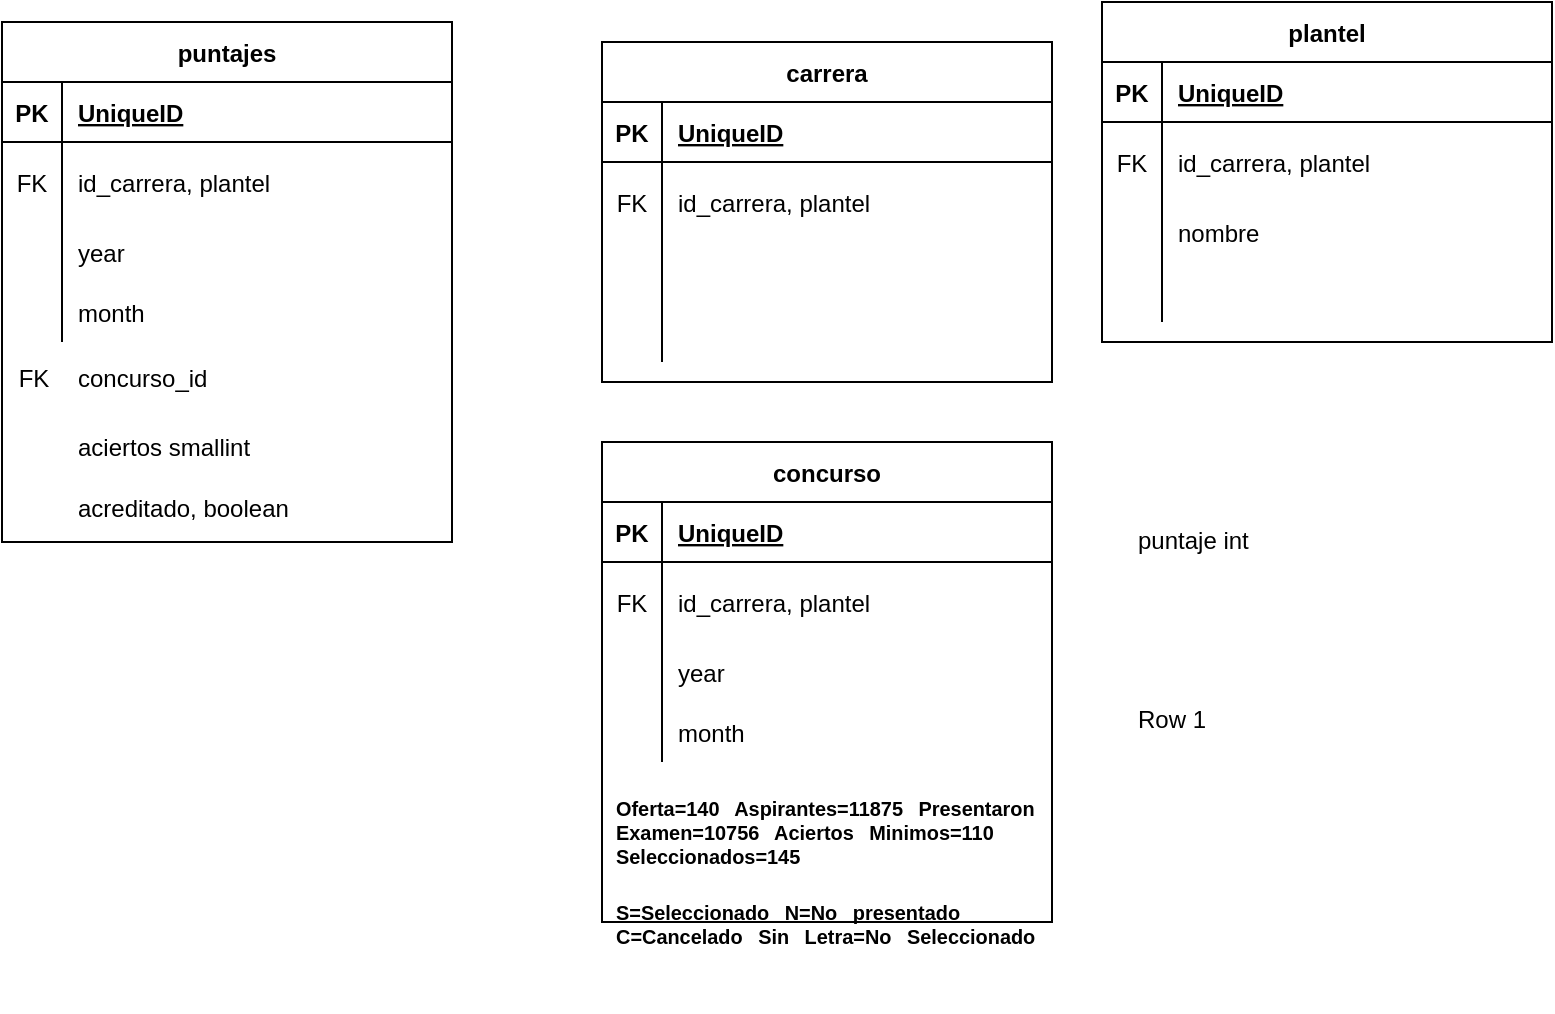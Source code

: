 <mxfile version="13.4.2" type="device"><diagram id="R2lEEEUBdFMjLlhIrx00" name="Page-1"><mxGraphModel dx="1038" dy="575" grid="1" gridSize="10" guides="1" tooltips="1" connect="1" arrows="1" fold="1" page="1" pageScale="1" pageWidth="850" pageHeight="1100" math="0" shadow="0" extFonts="Permanent Marker^https://fonts.googleapis.com/css?family=Permanent+Marker"><root><mxCell id="0"/><mxCell id="1" parent="0"/><mxCell id="YOVDLiEs4B7sDENyAZF0-40" value="" style="shape=partialRectangle;collapsible=0;dropTarget=0;pointerEvents=0;fillColor=none;top=0;left=0;bottom=0;right=0;points=[[0,0.5],[1,0.5]];portConstraint=eastwest;" parent="1" vertex="1"><mxGeometry x="620" y="637.96" width="180" height="40" as="geometry"/></mxCell><mxCell id="YOVDLiEs4B7sDENyAZF0-41" value="" style="shape=partialRectangle;connectable=0;fillColor=none;top=0;left=0;bottom=0;right=0;editable=1;overflow=hidden;" parent="YOVDLiEs4B7sDENyAZF0-40" vertex="1"><mxGeometry width="30" height="40" as="geometry"/></mxCell><mxCell id="YOVDLiEs4B7sDENyAZF0-42" value="Row 1" style="shape=partialRectangle;connectable=0;fillColor=none;top=0;left=0;bottom=0;right=0;align=left;spacingLeft=6;overflow=hidden;" parent="YOVDLiEs4B7sDENyAZF0-40" vertex="1"><mxGeometry x="30" width="150" height="40" as="geometry"/></mxCell><mxCell id="YOVDLiEs4B7sDENyAZF0-44" value="puntaje int" style="shape=partialRectangle;connectable=0;fillColor=none;top=0;left=0;bottom=0;right=0;align=left;spacingLeft=6;overflow=hidden;" parent="1" vertex="1"><mxGeometry x="650" y="549.999" width="187.5" height="37.391" as="geometry"/></mxCell><mxCell id="YOVDLiEs4B7sDENyAZF0-65" value="" style="group" parent="1" vertex="1" connectable="0"><mxGeometry x="90" y="310" width="225" height="260" as="geometry"/></mxCell><mxCell id="YOVDLiEs4B7sDENyAZF0-43" value="" style="shape=partialRectangle;connectable=0;fillColor=none;top=0;left=0;bottom=0;right=0;editable=1;overflow=hidden;" parent="YOVDLiEs4B7sDENyAZF0-65" vertex="1"><mxGeometry y="183.633" width="37.5" height="32.406" as="geometry"/></mxCell><mxCell id="YOVDLiEs4B7sDENyAZF0-48" value="" style="shape=partialRectangle;connectable=0;fillColor=none;top=0;left=0;bottom=0;right=0;editable=1;overflow=hidden;" parent="YOVDLiEs4B7sDENyAZF0-65" vertex="1"><mxGeometry y="183.629" width="30" height="34.667" as="geometry"/></mxCell><mxCell id="YOVDLiEs4B7sDENyAZF0-49" value="aciertos smallint" style="shape=partialRectangle;connectable=0;fillColor=none;top=0;left=0;bottom=0;right=0;align=left;spacingLeft=6;overflow=hidden;" parent="YOVDLiEs4B7sDENyAZF0-65" vertex="1"><mxGeometry x="30" y="194.669" width="195" height="34.667" as="geometry"/></mxCell><mxCell id="YOVDLiEs4B7sDENyAZF0-50" value="" style="shape=partialRectangle;connectable=0;fillColor=none;top=0;left=0;bottom=0;right=0;editable=1;overflow=hidden;" parent="YOVDLiEs4B7sDENyAZF0-65" vertex="1"><mxGeometry y="216.043" width="30" height="34.667" as="geometry"/></mxCell><mxCell id="YOVDLiEs4B7sDENyAZF0-51" value="acreditado, boolean" style="shape=partialRectangle;connectable=0;fillColor=none;top=0;left=0;bottom=0;right=0;align=left;spacingLeft=6;overflow=hidden;" parent="YOVDLiEs4B7sDENyAZF0-65" vertex="1"><mxGeometry x="30" y="225.333" width="195" height="34.667" as="geometry"/></mxCell><object label="puntajes" id="YOVDLiEs4B7sDENyAZF0-22"><mxCell style="shape=table;startSize=30;container=1;collapsible=1;childLayout=tableLayout;fixedRows=1;rowLines=0;fontStyle=1;align=center;resizeLast=1;" parent="YOVDLiEs4B7sDENyAZF0-65" vertex="1"><mxGeometry width="225" height="260" as="geometry"/></mxCell></object><mxCell id="YOVDLiEs4B7sDENyAZF0-23" value="" style="shape=partialRectangle;collapsible=0;dropTarget=0;pointerEvents=0;fillColor=none;top=0;left=0;bottom=1;right=0;points=[[0,0.5],[1,0.5]];portConstraint=eastwest;" parent="YOVDLiEs4B7sDENyAZF0-22" vertex="1"><mxGeometry y="30" width="225" height="30" as="geometry"/></mxCell><mxCell id="YOVDLiEs4B7sDENyAZF0-24" value="PK" style="shape=partialRectangle;connectable=0;fillColor=none;top=0;left=0;bottom=0;right=0;fontStyle=1;overflow=hidden;" parent="YOVDLiEs4B7sDENyAZF0-23" vertex="1"><mxGeometry width="30" height="30" as="geometry"/></mxCell><mxCell id="YOVDLiEs4B7sDENyAZF0-25" value="UniqueID" style="shape=partialRectangle;connectable=0;fillColor=none;top=0;left=0;bottom=0;right=0;align=left;spacingLeft=6;fontStyle=5;overflow=hidden;" parent="YOVDLiEs4B7sDENyAZF0-23" vertex="1"><mxGeometry x="30" width="195" height="30" as="geometry"/></mxCell><mxCell id="YOVDLiEs4B7sDENyAZF0-26" value="" style="shape=partialRectangle;collapsible=0;dropTarget=0;pointerEvents=0;fillColor=none;top=0;left=0;bottom=0;right=0;points=[[0,0.5],[1,0.5]];portConstraint=eastwest;" parent="YOVDLiEs4B7sDENyAZF0-22" vertex="1"><mxGeometry y="60" width="225" height="40" as="geometry"/></mxCell><mxCell id="YOVDLiEs4B7sDENyAZF0-27" value="FK" style="shape=partialRectangle;connectable=0;fillColor=none;top=0;left=0;bottom=0;right=0;editable=1;overflow=hidden;" parent="YOVDLiEs4B7sDENyAZF0-26" vertex="1"><mxGeometry width="30" height="40" as="geometry"/></mxCell><mxCell id="YOVDLiEs4B7sDENyAZF0-28" value="id_carrera, plantel" style="shape=partialRectangle;connectable=0;fillColor=none;top=0;left=0;bottom=0;right=0;align=left;spacingLeft=6;overflow=hidden;" parent="YOVDLiEs4B7sDENyAZF0-26" vertex="1"><mxGeometry x="30" width="195" height="40" as="geometry"/></mxCell><mxCell id="YOVDLiEs4B7sDENyAZF0-29" value="" style="shape=partialRectangle;collapsible=0;dropTarget=0;pointerEvents=0;fillColor=none;top=0;left=0;bottom=0;right=0;points=[[0,0.5],[1,0.5]];portConstraint=eastwest;" parent="YOVDLiEs4B7sDENyAZF0-22" vertex="1"><mxGeometry y="100" width="225" height="30" as="geometry"/></mxCell><mxCell id="YOVDLiEs4B7sDENyAZF0-30" value="" style="shape=partialRectangle;connectable=0;fillColor=none;top=0;left=0;bottom=0;right=0;editable=1;overflow=hidden;" parent="YOVDLiEs4B7sDENyAZF0-29" vertex="1"><mxGeometry width="30" height="30" as="geometry"/></mxCell><mxCell id="YOVDLiEs4B7sDENyAZF0-31" value="year" style="shape=partialRectangle;connectable=0;fillColor=none;top=0;left=0;bottom=0;right=0;align=left;spacingLeft=6;overflow=hidden;" parent="YOVDLiEs4B7sDENyAZF0-29" vertex="1"><mxGeometry x="30" width="195" height="30" as="geometry"/></mxCell><mxCell id="YOVDLiEs4B7sDENyAZF0-32" value="" style="shape=partialRectangle;collapsible=0;dropTarget=0;pointerEvents=0;fillColor=none;top=0;left=0;bottom=0;right=0;points=[[0,0.5],[1,0.5]];portConstraint=eastwest;" parent="YOVDLiEs4B7sDENyAZF0-22" vertex="1"><mxGeometry y="130" width="225" height="30" as="geometry"/></mxCell><mxCell id="YOVDLiEs4B7sDENyAZF0-33" value="" style="shape=partialRectangle;connectable=0;fillColor=none;top=0;left=0;bottom=0;right=0;editable=1;overflow=hidden;" parent="YOVDLiEs4B7sDENyAZF0-32" vertex="1"><mxGeometry width="30" height="30" as="geometry"/></mxCell><mxCell id="YOVDLiEs4B7sDENyAZF0-34" value="month" style="shape=partialRectangle;connectable=0;fillColor=none;top=0;left=0;bottom=0;right=0;align=left;spacingLeft=6;overflow=hidden;" parent="YOVDLiEs4B7sDENyAZF0-32" vertex="1"><mxGeometry x="30" width="195" height="30" as="geometry"/></mxCell><mxCell id="YOVDLiEs4B7sDENyAZF0-79" value="FK" style="shape=partialRectangle;connectable=0;fillColor=none;top=0;left=0;bottom=0;right=0;editable=1;overflow=hidden;" parent="YOVDLiEs4B7sDENyAZF0-65" vertex="1"><mxGeometry x="1" y="159.999" width="30" height="34.667" as="geometry"/></mxCell><mxCell id="YOVDLiEs4B7sDENyAZF0-80" value="concurso_id" style="shape=partialRectangle;connectable=0;fillColor=none;top=0;left=0;bottom=0;right=0;align=left;spacingLeft=6;overflow=hidden;" parent="YOVDLiEs4B7sDENyAZF0-65" vertex="1"><mxGeometry x="30" y="159.999" width="195" height="34.667" as="geometry"/></mxCell><mxCell id="YOVDLiEs4B7sDENyAZF0-83" value="&lt;span class=&quot;list-group-item list-group-item-info&quot;&gt;&#xA;&lt;h5 style=&quot;word-spacing: 0.5em&quot;&gt;Oferta=140 Aspirantes=11875   Presentaron Examen=10756   Aciertos Minimos=110  Seleccionados=145&lt;/h5&gt; &lt;h5 style=&quot;word-spacing: 0.5em&quot;&gt;S=Seleccionado N=No presentado C=Cancelado Sin Letra=No Seleccionado&#xA;&lt;/h5&gt;&#xA;&lt;/span&gt;" style="text;whiteSpace=wrap;html=1;" parent="1" vertex="1"><mxGeometry x="395" y="660" width="220" height="120" as="geometry"/></mxCell><object label="carrera" id="YOVDLiEs4B7sDENyAZF0-52"><mxCell style="shape=table;startSize=30;container=1;collapsible=1;childLayout=tableLayout;fixedRows=1;rowLines=0;fontStyle=1;align=center;resizeLast=1;" parent="1" vertex="1"><mxGeometry x="390" y="320" width="225" height="170" as="geometry"/></mxCell></object><mxCell id="YOVDLiEs4B7sDENyAZF0-53" value="" style="shape=partialRectangle;collapsible=0;dropTarget=0;pointerEvents=0;fillColor=none;top=0;left=0;bottom=1;right=0;points=[[0,0.5],[1,0.5]];portConstraint=eastwest;" parent="YOVDLiEs4B7sDENyAZF0-52" vertex="1"><mxGeometry y="30" width="225" height="30" as="geometry"/></mxCell><mxCell id="YOVDLiEs4B7sDENyAZF0-54" value="PK" style="shape=partialRectangle;connectable=0;fillColor=none;top=0;left=0;bottom=0;right=0;fontStyle=1;overflow=hidden;" parent="YOVDLiEs4B7sDENyAZF0-53" vertex="1"><mxGeometry width="30" height="30" as="geometry"/></mxCell><mxCell id="YOVDLiEs4B7sDENyAZF0-55" value="UniqueID" style="shape=partialRectangle;connectable=0;fillColor=none;top=0;left=0;bottom=0;right=0;align=left;spacingLeft=6;fontStyle=5;overflow=hidden;" parent="YOVDLiEs4B7sDENyAZF0-53" vertex="1"><mxGeometry x="30" width="195" height="30" as="geometry"/></mxCell><mxCell id="YOVDLiEs4B7sDENyAZF0-56" value="" style="shape=partialRectangle;collapsible=0;dropTarget=0;pointerEvents=0;fillColor=none;top=0;left=0;bottom=0;right=0;points=[[0,0.5],[1,0.5]];portConstraint=eastwest;" parent="YOVDLiEs4B7sDENyAZF0-52" vertex="1"><mxGeometry y="60" width="225" height="40" as="geometry"/></mxCell><mxCell id="YOVDLiEs4B7sDENyAZF0-57" value="FK" style="shape=partialRectangle;connectable=0;fillColor=none;top=0;left=0;bottom=0;right=0;editable=1;overflow=hidden;" parent="YOVDLiEs4B7sDENyAZF0-56" vertex="1"><mxGeometry width="30" height="40" as="geometry"/></mxCell><mxCell id="YOVDLiEs4B7sDENyAZF0-58" value="id_carrera, plantel" style="shape=partialRectangle;connectable=0;fillColor=none;top=0;left=0;bottom=0;right=0;align=left;spacingLeft=6;overflow=hidden;" parent="YOVDLiEs4B7sDENyAZF0-56" vertex="1"><mxGeometry x="30" width="195" height="40" as="geometry"/></mxCell><mxCell id="YOVDLiEs4B7sDENyAZF0-59" value="" style="shape=partialRectangle;collapsible=0;dropTarget=0;pointerEvents=0;fillColor=none;top=0;left=0;bottom=0;right=0;points=[[0,0.5],[1,0.5]];portConstraint=eastwest;" parent="YOVDLiEs4B7sDENyAZF0-52" vertex="1"><mxGeometry y="100" width="225" height="30" as="geometry"/></mxCell><mxCell id="YOVDLiEs4B7sDENyAZF0-60" value="" style="shape=partialRectangle;connectable=0;fillColor=none;top=0;left=0;bottom=0;right=0;editable=1;overflow=hidden;" parent="YOVDLiEs4B7sDENyAZF0-59" vertex="1"><mxGeometry width="30" height="30" as="geometry"/></mxCell><mxCell id="YOVDLiEs4B7sDENyAZF0-61" value="" style="shape=partialRectangle;connectable=0;fillColor=none;top=0;left=0;bottom=0;right=0;align=left;spacingLeft=6;overflow=hidden;" parent="YOVDLiEs4B7sDENyAZF0-59" vertex="1"><mxGeometry x="30" width="195" height="30" as="geometry"/></mxCell><mxCell id="YOVDLiEs4B7sDENyAZF0-62" value="" style="shape=partialRectangle;collapsible=0;dropTarget=0;pointerEvents=0;fillColor=none;top=0;left=0;bottom=0;right=0;points=[[0,0.5],[1,0.5]];portConstraint=eastwest;" parent="YOVDLiEs4B7sDENyAZF0-52" vertex="1"><mxGeometry y="130" width="225" height="30" as="geometry"/></mxCell><mxCell id="YOVDLiEs4B7sDENyAZF0-63" value="" style="shape=partialRectangle;connectable=0;fillColor=none;top=0;left=0;bottom=0;right=0;editable=1;overflow=hidden;" parent="YOVDLiEs4B7sDENyAZF0-62" vertex="1"><mxGeometry width="30" height="30" as="geometry"/></mxCell><mxCell id="YOVDLiEs4B7sDENyAZF0-64" value="" style="shape=partialRectangle;connectable=0;fillColor=none;top=0;left=0;bottom=0;right=0;align=left;spacingLeft=6;overflow=hidden;" parent="YOVDLiEs4B7sDENyAZF0-62" vertex="1"><mxGeometry x="30" width="195" height="30" as="geometry"/></mxCell><object label="concurso" id="YOVDLiEs4B7sDENyAZF0-66"><mxCell style="shape=table;startSize=30;container=1;collapsible=1;childLayout=tableLayout;fixedRows=1;rowLines=0;fontStyle=1;align=center;resizeLast=1;" parent="1" vertex="1"><mxGeometry x="390" y="520" width="225" height="240" as="geometry"/></mxCell></object><mxCell id="YOVDLiEs4B7sDENyAZF0-67" value="" style="shape=partialRectangle;collapsible=0;dropTarget=0;pointerEvents=0;fillColor=none;top=0;left=0;bottom=1;right=0;points=[[0,0.5],[1,0.5]];portConstraint=eastwest;" parent="YOVDLiEs4B7sDENyAZF0-66" vertex="1"><mxGeometry y="30" width="225" height="30" as="geometry"/></mxCell><mxCell id="YOVDLiEs4B7sDENyAZF0-68" value="PK" style="shape=partialRectangle;connectable=0;fillColor=none;top=0;left=0;bottom=0;right=0;fontStyle=1;overflow=hidden;" parent="YOVDLiEs4B7sDENyAZF0-67" vertex="1"><mxGeometry width="30" height="30" as="geometry"/></mxCell><mxCell id="YOVDLiEs4B7sDENyAZF0-69" value="UniqueID" style="shape=partialRectangle;connectable=0;fillColor=none;top=0;left=0;bottom=0;right=0;align=left;spacingLeft=6;fontStyle=5;overflow=hidden;" parent="YOVDLiEs4B7sDENyAZF0-67" vertex="1"><mxGeometry x="30" width="195" height="30" as="geometry"/></mxCell><mxCell id="YOVDLiEs4B7sDENyAZF0-70" value="" style="shape=partialRectangle;collapsible=0;dropTarget=0;pointerEvents=0;fillColor=none;top=0;left=0;bottom=0;right=0;points=[[0,0.5],[1,0.5]];portConstraint=eastwest;" parent="YOVDLiEs4B7sDENyAZF0-66" vertex="1"><mxGeometry y="60" width="225" height="40" as="geometry"/></mxCell><mxCell id="YOVDLiEs4B7sDENyAZF0-71" value="FK" style="shape=partialRectangle;connectable=0;fillColor=none;top=0;left=0;bottom=0;right=0;editable=1;overflow=hidden;" parent="YOVDLiEs4B7sDENyAZF0-70" vertex="1"><mxGeometry width="30" height="40" as="geometry"/></mxCell><mxCell id="YOVDLiEs4B7sDENyAZF0-72" value="id_carrera, plantel" style="shape=partialRectangle;connectable=0;fillColor=none;top=0;left=0;bottom=0;right=0;align=left;spacingLeft=6;overflow=hidden;" parent="YOVDLiEs4B7sDENyAZF0-70" vertex="1"><mxGeometry x="30" width="195" height="40" as="geometry"/></mxCell><mxCell id="YOVDLiEs4B7sDENyAZF0-73" value="" style="shape=partialRectangle;collapsible=0;dropTarget=0;pointerEvents=0;fillColor=none;top=0;left=0;bottom=0;right=0;points=[[0,0.5],[1,0.5]];portConstraint=eastwest;" parent="YOVDLiEs4B7sDENyAZF0-66" vertex="1"><mxGeometry y="100" width="225" height="30" as="geometry"/></mxCell><mxCell id="YOVDLiEs4B7sDENyAZF0-74" value="" style="shape=partialRectangle;connectable=0;fillColor=none;top=0;left=0;bottom=0;right=0;editable=1;overflow=hidden;" parent="YOVDLiEs4B7sDENyAZF0-73" vertex="1"><mxGeometry width="30" height="30" as="geometry"/></mxCell><mxCell id="YOVDLiEs4B7sDENyAZF0-75" value="year" style="shape=partialRectangle;connectable=0;fillColor=none;top=0;left=0;bottom=0;right=0;align=left;spacingLeft=6;overflow=hidden;" parent="YOVDLiEs4B7sDENyAZF0-73" vertex="1"><mxGeometry x="30" width="195" height="30" as="geometry"/></mxCell><mxCell id="YOVDLiEs4B7sDENyAZF0-76" value="" style="shape=partialRectangle;collapsible=0;dropTarget=0;pointerEvents=0;fillColor=none;top=0;left=0;bottom=0;right=0;points=[[0,0.5],[1,0.5]];portConstraint=eastwest;" parent="YOVDLiEs4B7sDENyAZF0-66" vertex="1"><mxGeometry y="130" width="225" height="30" as="geometry"/></mxCell><mxCell id="YOVDLiEs4B7sDENyAZF0-77" value="" style="shape=partialRectangle;connectable=0;fillColor=none;top=0;left=0;bottom=0;right=0;editable=1;overflow=hidden;" parent="YOVDLiEs4B7sDENyAZF0-76" vertex="1"><mxGeometry width="30" height="30" as="geometry"/></mxCell><mxCell id="YOVDLiEs4B7sDENyAZF0-78" value="month" style="shape=partialRectangle;connectable=0;fillColor=none;top=0;left=0;bottom=0;right=0;align=left;spacingLeft=6;overflow=hidden;" parent="YOVDLiEs4B7sDENyAZF0-76" vertex="1"><mxGeometry x="30" width="195" height="30" as="geometry"/></mxCell><object label="plantel" id="YOVDLiEs4B7sDENyAZF0-84"><mxCell style="shape=table;startSize=30;container=1;collapsible=1;childLayout=tableLayout;fixedRows=1;rowLines=0;fontStyle=1;align=center;resizeLast=1;" parent="1" vertex="1"><mxGeometry x="640" y="300" width="225" height="170" as="geometry"/></mxCell></object><mxCell id="YOVDLiEs4B7sDENyAZF0-85" value="" style="shape=partialRectangle;collapsible=0;dropTarget=0;pointerEvents=0;fillColor=none;top=0;left=0;bottom=1;right=0;points=[[0,0.5],[1,0.5]];portConstraint=eastwest;" parent="YOVDLiEs4B7sDENyAZF0-84" vertex="1"><mxGeometry y="30" width="225" height="30" as="geometry"/></mxCell><mxCell id="YOVDLiEs4B7sDENyAZF0-86" value="PK" style="shape=partialRectangle;connectable=0;fillColor=none;top=0;left=0;bottom=0;right=0;fontStyle=1;overflow=hidden;" parent="YOVDLiEs4B7sDENyAZF0-85" vertex="1"><mxGeometry width="30" height="30" as="geometry"/></mxCell><mxCell id="YOVDLiEs4B7sDENyAZF0-87" value="UniqueID" style="shape=partialRectangle;connectable=0;fillColor=none;top=0;left=0;bottom=0;right=0;align=left;spacingLeft=6;fontStyle=5;overflow=hidden;" parent="YOVDLiEs4B7sDENyAZF0-85" vertex="1"><mxGeometry x="30" width="195" height="30" as="geometry"/></mxCell><mxCell id="YOVDLiEs4B7sDENyAZF0-88" value="" style="shape=partialRectangle;collapsible=0;dropTarget=0;pointerEvents=0;fillColor=none;top=0;left=0;bottom=0;right=0;points=[[0,0.5],[1,0.5]];portConstraint=eastwest;" parent="YOVDLiEs4B7sDENyAZF0-84" vertex="1"><mxGeometry y="60" width="225" height="40" as="geometry"/></mxCell><mxCell id="YOVDLiEs4B7sDENyAZF0-89" value="FK" style="shape=partialRectangle;connectable=0;fillColor=none;top=0;left=0;bottom=0;right=0;editable=1;overflow=hidden;" parent="YOVDLiEs4B7sDENyAZF0-88" vertex="1"><mxGeometry width="30" height="40" as="geometry"/></mxCell><mxCell id="YOVDLiEs4B7sDENyAZF0-90" value="id_carrera, plantel" style="shape=partialRectangle;connectable=0;fillColor=none;top=0;left=0;bottom=0;right=0;align=left;spacingLeft=6;overflow=hidden;" parent="YOVDLiEs4B7sDENyAZF0-88" vertex="1"><mxGeometry x="30" width="195" height="40" as="geometry"/></mxCell><mxCell id="YOVDLiEs4B7sDENyAZF0-91" value="" style="shape=partialRectangle;collapsible=0;dropTarget=0;pointerEvents=0;fillColor=none;top=0;left=0;bottom=0;right=0;points=[[0,0.5],[1,0.5]];portConstraint=eastwest;" parent="YOVDLiEs4B7sDENyAZF0-84" vertex="1"><mxGeometry y="100" width="225" height="30" as="geometry"/></mxCell><mxCell id="YOVDLiEs4B7sDENyAZF0-92" value="" style="shape=partialRectangle;connectable=0;fillColor=none;top=0;left=0;bottom=0;right=0;editable=1;overflow=hidden;" parent="YOVDLiEs4B7sDENyAZF0-91" vertex="1"><mxGeometry width="30" height="30" as="geometry"/></mxCell><mxCell id="YOVDLiEs4B7sDENyAZF0-93" value="nombre" style="shape=partialRectangle;connectable=0;fillColor=none;top=0;left=0;bottom=0;right=0;align=left;spacingLeft=6;overflow=hidden;" parent="YOVDLiEs4B7sDENyAZF0-91" vertex="1"><mxGeometry x="30" width="195" height="30" as="geometry"/></mxCell><mxCell id="YOVDLiEs4B7sDENyAZF0-94" value="" style="shape=partialRectangle;collapsible=0;dropTarget=0;pointerEvents=0;fillColor=none;top=0;left=0;bottom=0;right=0;points=[[0,0.5],[1,0.5]];portConstraint=eastwest;" parent="YOVDLiEs4B7sDENyAZF0-84" vertex="1"><mxGeometry y="130" width="225" height="30" as="geometry"/></mxCell><mxCell id="YOVDLiEs4B7sDENyAZF0-95" value="" style="shape=partialRectangle;connectable=0;fillColor=none;top=0;left=0;bottom=0;right=0;editable=1;overflow=hidden;" parent="YOVDLiEs4B7sDENyAZF0-94" vertex="1"><mxGeometry width="30" height="30" as="geometry"/></mxCell><mxCell id="YOVDLiEs4B7sDENyAZF0-96" value="" style="shape=partialRectangle;connectable=0;fillColor=none;top=0;left=0;bottom=0;right=0;align=left;spacingLeft=6;overflow=hidden;" parent="YOVDLiEs4B7sDENyAZF0-94" vertex="1"><mxGeometry x="30" width="195" height="30" as="geometry"/></mxCell></root></mxGraphModel></diagram></mxfile>